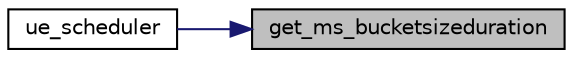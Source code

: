 digraph "get_ms_bucketsizeduration"
{
 // LATEX_PDF_SIZE
  edge [fontname="Helvetica",fontsize="10",labelfontname="Helvetica",labelfontsize="10"];
  node [fontname="Helvetica",fontsize="10",shape=record];
  rankdir="RL";
  Node1 [label="get_ms_bucketsizeduration",height=0.2,width=0.4,color="black", fillcolor="grey75", style="filled", fontcolor="black",tooltip="get the time in ms form the bucket size duration configured by the higher layer"];
  Node1 -> Node2 [dir="back",color="midnightblue",fontsize="10",style="solid",fontname="Helvetica"];
  Node2 [label="ue_scheduler",height=0.2,width=0.4,color="black", fillcolor="white", style="filled",URL="$group____mac.html#ga338746ce34cc27a9ea8740e2672f3aa9",tooltip=" "];
}
